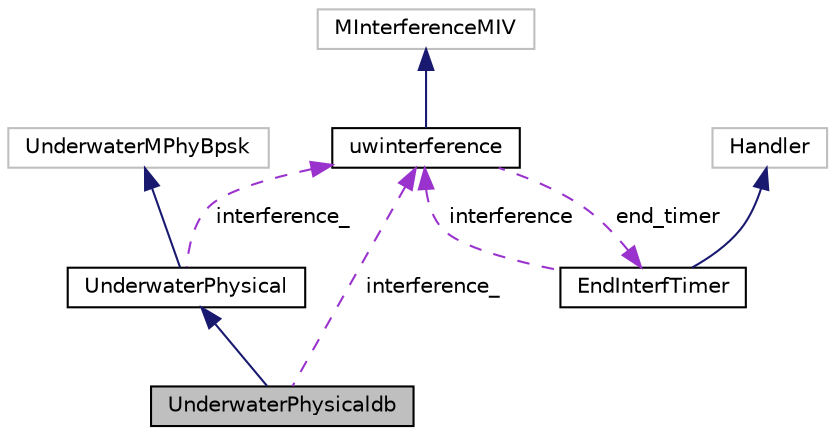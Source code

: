 digraph "UnderwaterPhysicaldb"
{
 // LATEX_PDF_SIZE
  edge [fontname="Helvetica",fontsize="10",labelfontname="Helvetica",labelfontsize="10"];
  node [fontname="Helvetica",fontsize="10",shape=record];
  Node1 [label="UnderwaterPhysicaldb",height=0.2,width=0.4,color="black", fillcolor="grey75", style="filled", fontcolor="black",tooltip=" "];
  Node2 -> Node1 [dir="back",color="midnightblue",fontsize="10",style="solid",fontname="Helvetica"];
  Node2 [label="UnderwaterPhysical",height=0.2,width=0.4,color="black", fillcolor="white", style="filled",URL="$classUnderwaterPhysical.html",tooltip=" "];
  Node3 -> Node2 [dir="back",color="midnightblue",fontsize="10",style="solid",fontname="Helvetica"];
  Node3 [label="UnderwaterMPhyBpsk",height=0.2,width=0.4,color="grey75", fillcolor="white", style="filled",tooltip=" "];
  Node4 -> Node2 [dir="back",color="darkorchid3",fontsize="10",style="dashed",label=" interference_" ,fontname="Helvetica"];
  Node4 [label="uwinterference",height=0.2,width=0.4,color="black", fillcolor="white", style="filled",URL="$classuwinterference.html",tooltip=" "];
  Node5 -> Node4 [dir="back",color="midnightblue",fontsize="10",style="solid",fontname="Helvetica"];
  Node5 [label="MInterferenceMIV",height=0.2,width=0.4,color="grey75", fillcolor="white", style="filled",tooltip=" "];
  Node6 -> Node4 [dir="back",color="darkorchid3",fontsize="10",style="dashed",label=" end_timer" ,fontname="Helvetica"];
  Node6 [label="EndInterfTimer",height=0.2,width=0.4,color="black", fillcolor="white", style="filled",URL="$classEndInterfTimer.html",tooltip=" "];
  Node7 -> Node6 [dir="back",color="midnightblue",fontsize="10",style="solid",fontname="Helvetica"];
  Node7 [label="Handler",height=0.2,width=0.4,color="grey75", fillcolor="white", style="filled",tooltip=" "];
  Node4 -> Node6 [dir="back",color="darkorchid3",fontsize="10",style="dashed",label=" interference" ,fontname="Helvetica"];
  Node4 -> Node1 [dir="back",color="darkorchid3",fontsize="10",style="dashed",label=" interference_" ,fontname="Helvetica"];
}
